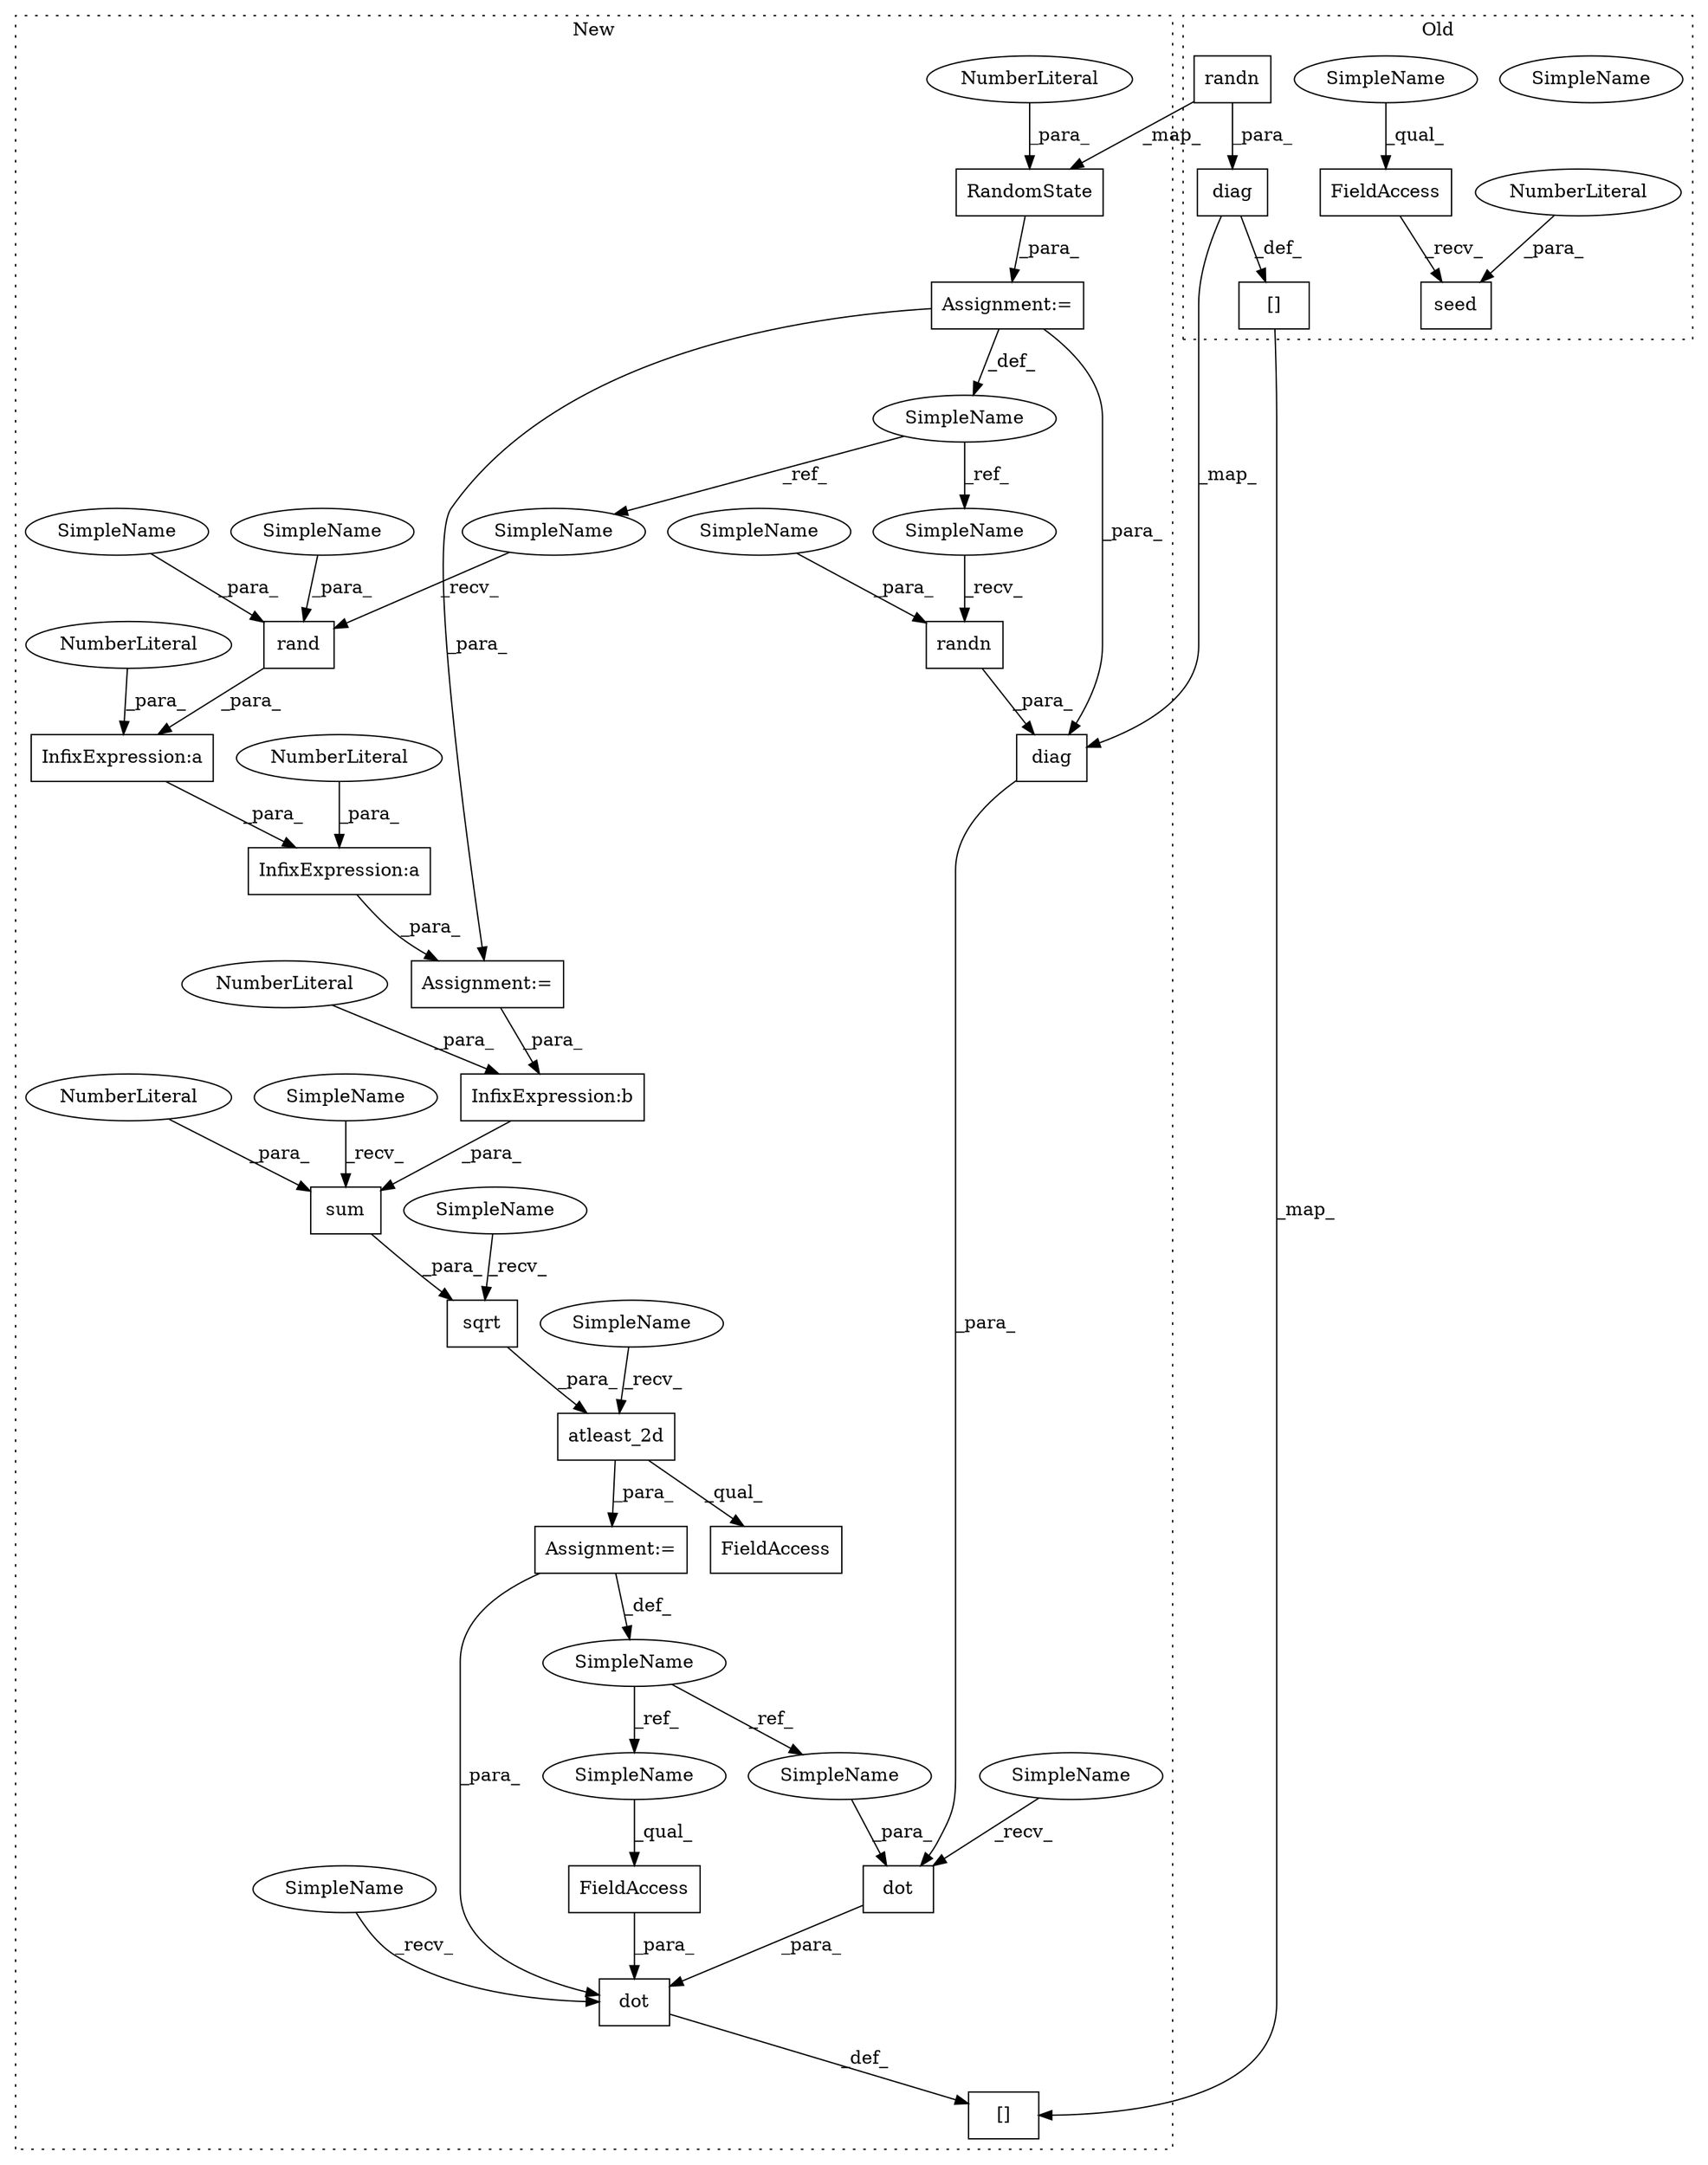digraph G {
subgraph cluster0 {
1 [label="SimpleName" a="42" s="230" l="5" shape="ellipse"];
3 [label="FieldAccess" a="22" s="230" l="12" shape="box"];
5 [label="seed" a="32" s="243,252" l="5,1" shape="box"];
6 [label="NumberLiteral" a="34" s="248" l="4" shape="ellipse"];
20 [label="diag" a="32" s="474,487" l="5,1" shape="box"];
23 [label="[]" a="2" s="457,466" l="8,1" shape="box"];
24 [label="randn" a="32" s="292,303" l="6,1" shape="box"];
43 [label="SimpleName" a="42" s="230" l="5" shape="ellipse"];
label = "Old";
style="dotted";
}
subgraph cluster1 {
2 [label="randn" a="32" s="315,326" l="6,1" shape="box"];
4 [label="Assignment:=" a="7" s="255" l="1" shape="box"];
7 [label="atleast_2d" a="32" s="378,419" l="11,1" shape="box"];
8 [label="InfixExpression:a" a="27" s="340" l="3" shape="box"];
9 [label="InfixExpression:a" a="27" s="358" l="3" shape="box"];
10 [label="InfixExpression:b" a="27" s="411" l="3" shape="box"];
11 [label="NumberLiteral" a="34" s="361" l="1" shape="ellipse"];
12 [label="NumberLiteral" a="34" s="414" l="1" shape="ellipse"];
13 [label="NumberLiteral" a="34" s="339" l="1" shape="ellipse"];
14 [label="dot" a="32" s="600,626" l="4,1" shape="box"];
15 [label="rand" a="32" s="346,356" l="5,1" shape="box"];
16 [label="SimpleName" a="42" s="369" l="1" shape="ellipse"];
17 [label="FieldAccess" a="22" s="628" l="3" shape="box"];
18 [label="sqrt" a="32" s="395,418" l="5,1" shape="box"];
19 [label="FieldAccess" a="22" s="372" l="50" shape="box"];
21 [label="diag" a="32" s="612,625" l="5,1" shape="box"];
22 [label="[]" a="2" s="573,582" l="8,1" shape="box"];
25 [label="RandomState" a="32" s="269,285" l="12,1" shape="box"];
26 [label="NumberLiteral" a="34" s="281" l="4" shape="ellipse"];
27 [label="dot" a="32" s="590,631" l="4,1" shape="box"];
28 [label="SimpleName" a="42" s="253" l="2" shape="ellipse"];
29 [label="sum" a="32" s="406,417" l="4,1" shape="box"];
30 [label="NumberLiteral" a="34" s="416" l="1" shape="ellipse"];
31 [label="Assignment:=" a="7" s="370" l="2" shape="box"];
32 [label="Assignment:=" a="7" s="336" l="1" shape="box"];
33 [label="SimpleName" a="42" s="604" l="1" shape="ellipse"];
34 [label="SimpleName" a="42" s="628" l="1" shape="ellipse"];
35 [label="SimpleName" a="42" s="354" l="2" shape="ellipse"];
36 [label="SimpleName" a="42" s="351" l="2" shape="ellipse"];
37 [label="SimpleName" a="42" s="324" l="2" shape="ellipse"];
38 [label="SimpleName" a="42" s="594" l="5" shape="ellipse"];
39 [label="SimpleName" a="42" s="400" l="5" shape="ellipse"];
40 [label="SimpleName" a="42" s="372" l="5" shape="ellipse"];
41 [label="SimpleName" a="42" s="389" l="5" shape="ellipse"];
42 [label="SimpleName" a="42" s="584" l="5" shape="ellipse"];
44 [label="SimpleName" a="42" s="343" l="2" shape="ellipse"];
45 [label="SimpleName" a="42" s="312" l="2" shape="ellipse"];
label = "New";
style="dotted";
}
2 -> 21 [label="_para_"];
3 -> 5 [label="_recv_"];
4 -> 21 [label="_para_"];
4 -> 28 [label="_def_"];
4 -> 32 [label="_para_"];
6 -> 5 [label="_para_"];
7 -> 31 [label="_para_"];
7 -> 19 [label="_qual_"];
8 -> 9 [label="_para_"];
9 -> 32 [label="_para_"];
10 -> 29 [label="_para_"];
11 -> 9 [label="_para_"];
12 -> 10 [label="_para_"];
13 -> 8 [label="_para_"];
14 -> 27 [label="_para_"];
15 -> 8 [label="_para_"];
16 -> 34 [label="_ref_"];
16 -> 33 [label="_ref_"];
17 -> 27 [label="_para_"];
18 -> 7 [label="_para_"];
20 -> 23 [label="_def_"];
20 -> 21 [label="_map_"];
21 -> 14 [label="_para_"];
23 -> 22 [label="_map_"];
24 -> 20 [label="_para_"];
24 -> 25 [label="_map_"];
25 -> 4 [label="_para_"];
26 -> 25 [label="_para_"];
27 -> 22 [label="_def_"];
28 -> 45 [label="_ref_"];
28 -> 44 [label="_ref_"];
29 -> 18 [label="_para_"];
30 -> 29 [label="_para_"];
31 -> 27 [label="_para_"];
31 -> 16 [label="_def_"];
32 -> 10 [label="_para_"];
33 -> 14 [label="_para_"];
34 -> 17 [label="_qual_"];
35 -> 15 [label="_para_"];
36 -> 15 [label="_para_"];
37 -> 2 [label="_para_"];
38 -> 14 [label="_recv_"];
39 -> 29 [label="_recv_"];
40 -> 7 [label="_recv_"];
41 -> 18 [label="_recv_"];
42 -> 27 [label="_recv_"];
43 -> 3 [label="_qual_"];
44 -> 15 [label="_recv_"];
45 -> 2 [label="_recv_"];
}
